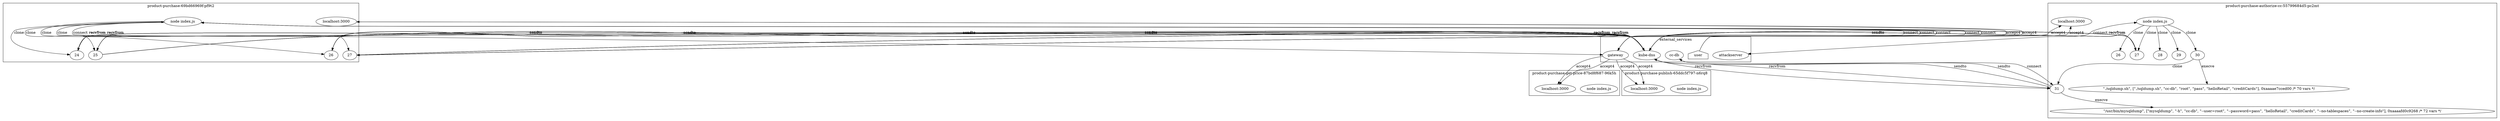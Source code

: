 digraph G {
	subgraph "cluster_ product-purchase-69bd66969f-pf9t2 " {
		label=" product-purchase-69bd66969f-pf9t2 "
		57653 [label="node index.js"]
		"product-purchase_localhost_3000" [label="localhost:3000"]
		"product-purchase_localhost_3000" [label="localhost:3000"]
		57653 -> 62649 [label=clone]
		57653 -> 62657 [label=clone]
		57653 -> 62651 [label=clone]
		57653 -> 62666 [label=clone]
		62649 [label=24]
		62657 [label=25]
		62651 [label=26]
		62666 [label=27]
	}
	subgraph "cluster_ product-purchase-get-price-87bd8f687-96k5h " {
		label=" product-purchase-get-price-87bd8f687-96k5h "
		58784 [label="node index.js"]
		"product-purchase-get-price_localhost_3000" [label="localhost:3000"]
		"product-purchase-get-price_localhost_3000" [label="localhost:3000"]
	}
	subgraph "cluster_ product-purchase-publish-65ddc5f797-n6rq8 " {
		label=" product-purchase-publish-65ddc5f797-n6rq8 "
		60045 [label="node index.js"]
		"product-purchase-publish_localhost_3000" [label="localhost:3000"]
		"product-purchase-publish_localhost_3000" [label="localhost:3000"]
	}
	subgraph "cluster_ product-purchase-authorize-cc-55799684d5-pc2mt " {
		label=" product-purchase-authorize-cc-55799684d5-pc2mt "
		61471 [label="node index.js"]
		"product-purchase-authorize-cc_localhost_3000" [label="localhost:3000"]
		"product-purchase-authorize-cc_localhost_3000" [label="localhost:3000"]
		61471 -> 62711 [label=clone]
		61471 -> 62709 [label=clone]
		61471 -> 62717 [label=clone]
		61471 -> 62726 [label=clone]
		61471 -> 62797 [label=clone]
		62711 [label=26]
		62709 [label=27]
		62717 [label=28]
		62726 [label=29]
		62797 [label=30]
		" product-purchase-authorize-cc-55799684d5-pc2mt _./sqldump.sh cc-db root pass helloRetail creditCards" [label="\"./sqldump.sh\", [\"./sqldump.sh\", \"cc-db\", \"root\", \"pass\", \"helloRetail\", \"creditCards\"], 0xaaaae7cced00 /* 70 vars */"]
		62797 -> " product-purchase-authorize-cc-55799684d5-pc2mt _./sqldump.sh cc-db root pass helloRetail creditCards" [label=execve]
		62797 -> 62804 [label=clone]
		62804 [label=31]
		" product-purchase-authorize-cc-55799684d5-pc2mt _mysqldump -h cc-db --user=root --password=pass helloRetail creditCards --no-tablespaces --no-create-info" [label="\"/usr/bin/mysqldump\", [\"mysqldump\", \"-h\", \"cc-db\", \"--user=root\", \"--password=pass\", \"helloRetail\", \"creditCards\", \"--no-tablespaces\", \"--no-create-info\"], 0xaaaafd0c9268 /* 72 vars */"]
		62804 -> " product-purchase-authorize-cc-55799684d5-pc2mt _mysqldump -h cc-db --user=root --password=pass helloRetail creditCards --no-tablespaces --no-create-info" [label=execve]
	}
	subgraph cluster_services {
		label=external_services
		user [shape=house]
		user -> "product-purchase_localhost_3000" [label=accept4]
		user -> "product-purchase_localhost_3000" [label=accept4]
		"10.107.89.58_8080" [label=gateway]
		57653 -> "10.107.89.58_8080" [label=connect dir=both]
		"10.107.89.58_8080" [label=gateway]
		57653 -> "10.107.89.58_8080" [label=connect dir=both]
		"10.107.89.58_8080" [label=gateway]
		57653 -> "10.107.89.58_8080" [label=connect dir=both]
		"10.107.89.58_8080" [label=gateway]
		57653 -> "10.107.89.58_8080" [label=connect dir=both]
		"10.107.89.58_8080" [label=gateway]
		57653 -> "10.107.89.58_8080" [label=connect dir=both]
		"10.107.89.58_8080" [label=gateway]
		57653 -> "10.107.89.58_8080" [label=connect dir=both]
		"10.96.0.10_53" [label="kube-dns"]
		62649 -> "10.96.0.10_53" [label=sendto]
		"10.96.0.10_53" [label="kube-dns"]
		62649 -> "10.96.0.10_53" [label=sendto]
		"10.96.0.10_53" [label="kube-dns"]
		"10.96.0.10_53" -> 62649 [label=recvfrom]
		"10.96.0.10_53" [label="kube-dns"]
		"10.96.0.10_53" -> 62649 [label=recvfrom]
		"10.96.0.10_53" [label="kube-dns"]
		62649 -> "10.96.0.10_53" [label=sendto]
		"10.96.0.10_53" [label="kube-dns"]
		62649 -> "10.96.0.10_53" [label=sendto]
		"10.96.0.10_53" [label="kube-dns"]
		"10.96.0.10_53" -> 62649 [label=recvfrom]
		"10.96.0.10_53" [label="kube-dns"]
		"10.96.0.10_53" -> 62649 [label=recvfrom]
		"10.96.0.10_53" [label="kube-dns"]
		62649 -> "10.96.0.10_53" [label=sendto]
		"10.96.0.10_53" [label="kube-dns"]
		62649 -> "10.96.0.10_53" [label=sendto]
		"10.96.0.10_53" [label="kube-dns"]
		"10.96.0.10_53" -> 62649 [label=recvfrom]
		"10.96.0.10_53" [label="kube-dns"]
		"10.96.0.10_53" -> 62649 [label=recvfrom]
		"10.96.0.10_53" [label="kube-dns"]
		62649 -> "10.96.0.10_53" [label=sendto]
		"10.96.0.10_53" [label="kube-dns"]
		62649 -> "10.96.0.10_53" [label=sendto]
		"10.96.0.10_53" [label="kube-dns"]
		"10.96.0.10_53" -> 62649 [label=recvfrom]
		"10.96.0.10_53" [label="kube-dns"]
		"10.96.0.10_53" -> 62649 [label=recvfrom]
		"10.96.0.10_53" [label="kube-dns"]
		62649 -> "10.96.0.10_53" [label=sendto]
		"10.96.0.10_53" [label="kube-dns"]
		62649 -> "10.96.0.10_53" [label=sendto]
		"10.96.0.10_53" [label="kube-dns"]
		"10.96.0.10_53" -> 62649 [label=recvfrom]
		"10.96.0.10_53" [label="kube-dns"]
		"10.96.0.10_53" -> 62649 [label=recvfrom]
		"10.96.0.10_53" [label="kube-dns"]
		62649 -> "10.96.0.10_53" [label=sendto]
		"10.96.0.10_53" [label="kube-dns"]
		62649 -> "10.96.0.10_53" [label=sendto]
		"10.96.0.10_53" [label="kube-dns"]
		"10.96.0.10_53" -> 62649 [label=recvfrom]
		"10.96.0.10_53" [label="kube-dns"]
		"10.96.0.10_53" -> 62649 [label=recvfrom]
		"10.96.0.10_53" [label="kube-dns"]
		62649 -> "10.96.0.10_53" [label=sendto]
		"10.96.0.10_53" [label="kube-dns"]
		62649 -> "10.96.0.10_53" [label=sendto]
		"10.96.0.10_53" [label="kube-dns"]
		"10.96.0.10_53" -> 62649 [label=recvfrom]
		"10.96.0.10_53" [label="kube-dns"]
		"10.96.0.10_53" -> 62649 [label=recvfrom]
		"10.96.0.10_53" [label="kube-dns"]
		62649 -> "10.96.0.10_53" [label=sendto]
		"10.96.0.10_53" [label="kube-dns"]
		62649 -> "10.96.0.10_53" [label=sendto]
		"10.96.0.10_53" [label="kube-dns"]
		"10.96.0.10_53" -> 62649 [label=recvfrom]
		"10.96.0.10_53" [label="kube-dns"]
		"10.96.0.10_53" -> 62649 [label=recvfrom]
		"10.96.0.10_53" [label="kube-dns"]
		62657 -> "10.96.0.10_53" [label=sendto]
		"10.96.0.10_53" [label="kube-dns"]
		62657 -> "10.96.0.10_53" [label=sendto]
		"10.96.0.10_53" [label="kube-dns"]
		"10.96.0.10_53" -> 62657 [label=recvfrom]
		"10.96.0.10_53" [label="kube-dns"]
		"10.96.0.10_53" -> 62657 [label=recvfrom]
		"10.96.0.10_53" [label="kube-dns"]
		62657 -> "10.96.0.10_53" [label=sendto]
		"10.96.0.10_53" [label="kube-dns"]
		62657 -> "10.96.0.10_53" [label=sendto]
		"10.96.0.10_53" [label="kube-dns"]
		"10.96.0.10_53" -> 62657 [label=recvfrom]
		"10.96.0.10_53" [label="kube-dns"]
		"10.96.0.10_53" -> 62657 [label=recvfrom]
		"10.96.0.10_53" [label="kube-dns"]
		62657 -> "10.96.0.10_53" [label=sendto]
		"10.96.0.10_53" [label="kube-dns"]
		62657 -> "10.96.0.10_53" [label=sendto]
		"10.96.0.10_53" [label="kube-dns"]
		"10.96.0.10_53" -> 62657 [label=recvfrom]
		"10.96.0.10_53" [label="kube-dns"]
		"10.96.0.10_53" -> 62657 [label=recvfrom]
		"10.96.0.10_53" [label="kube-dns"]
		62657 -> "10.96.0.10_53" [label=sendto]
		"10.96.0.10_53" [label="kube-dns"]
		62657 -> "10.96.0.10_53" [label=sendto]
		"10.96.0.10_53" [label="kube-dns"]
		"10.96.0.10_53" -> 62657 [label=recvfrom]
		"10.96.0.10_53" [label="kube-dns"]
		"10.96.0.10_53" -> 62657 [label=recvfrom]
		"10.96.0.10_53" [label="kube-dns"]
		62651 -> "10.96.0.10_53" [label=sendto]
		"10.96.0.10_53" [label="kube-dns"]
		62651 -> "10.96.0.10_53" [label=sendto]
		"10.96.0.10_53" [label="kube-dns"]
		"10.96.0.10_53" -> 62651 [label=recvfrom]
		"10.96.0.10_53" [label="kube-dns"]
		"10.96.0.10_53" -> 62651 [label=recvfrom]
		"10.96.0.10_53" [label="kube-dns"]
		62651 -> "10.96.0.10_53" [label=sendto]
		"10.96.0.10_53" [label="kube-dns"]
		62651 -> "10.96.0.10_53" [label=sendto]
		"10.96.0.10_53" [label="kube-dns"]
		"10.96.0.10_53" -> 62651 [label=recvfrom]
		"10.96.0.10_53" [label="kube-dns"]
		"10.96.0.10_53" -> 62651 [label=recvfrom]
		"10.96.0.10_53" [label="kube-dns"]
		62651 -> "10.96.0.10_53" [label=sendto]
		"10.96.0.10_53" [label="kube-dns"]
		62651 -> "10.96.0.10_53" [label=sendto]
		"10.96.0.10_53" [label="kube-dns"]
		"10.96.0.10_53" -> 62651 [label=recvfrom]
		"10.96.0.10_53" [label="kube-dns"]
		"10.96.0.10_53" -> 62651 [label=recvfrom]
		"10.96.0.10_53" [label="kube-dns"]
		62651 -> "10.96.0.10_53" [label=sendto]
		"10.96.0.10_53" [label="kube-dns"]
		62651 -> "10.96.0.10_53" [label=sendto]
		"10.96.0.10_53" [label="kube-dns"]
		"10.96.0.10_53" -> 62651 [label=recvfrom]
		"10.96.0.10_53" [label="kube-dns"]
		"10.96.0.10_53" -> 62651 [label=recvfrom]
		"10.96.0.10_53" [label="kube-dns"]
		62651 -> "10.96.0.10_53" [label=sendto]
		"10.96.0.10_53" [label="kube-dns"]
		62651 -> "10.96.0.10_53" [label=sendto]
		"10.96.0.10_53" [label="kube-dns"]
		"10.96.0.10_53" -> 62651 [label=recvfrom]
		"10.96.0.10_53" [label="kube-dns"]
		"10.96.0.10_53" -> 62651 [label=recvfrom]
		"10.96.0.10_53" [label="kube-dns"]
		62651 -> "10.96.0.10_53" [label=sendto]
		"10.96.0.10_53" [label="kube-dns"]
		62651 -> "10.96.0.10_53" [label=sendto]
		"10.96.0.10_53" [label="kube-dns"]
		"10.96.0.10_53" -> 62651 [label=recvfrom]
		"10.96.0.10_53" [label="kube-dns"]
		"10.96.0.10_53" -> 62651 [label=recvfrom]
		"10.96.0.10_53" [label="kube-dns"]
		62651 -> "10.96.0.10_53" [label=sendto]
		"10.96.0.10_53" [label="kube-dns"]
		62651 -> "10.96.0.10_53" [label=sendto]
		"10.96.0.10_53" [label="kube-dns"]
		"10.96.0.10_53" -> 62651 [label=recvfrom]
		"10.96.0.10_53" [label="kube-dns"]
		"10.96.0.10_53" -> 62651 [label=recvfrom]
		"10.96.0.10_53" [label="kube-dns"]
		62651 -> "10.96.0.10_53" [label=sendto]
		"10.96.0.10_53" [label="kube-dns"]
		62651 -> "10.96.0.10_53" [label=sendto]
		"10.96.0.10_53" [label="kube-dns"]
		"10.96.0.10_53" -> 62651 [label=recvfrom]
		"10.96.0.10_53" [label="kube-dns"]
		"10.96.0.10_53" -> 62651 [label=recvfrom]
		"10.96.0.10_53" [label="kube-dns"]
		62666 -> "10.96.0.10_53" [label=sendto]
		"10.96.0.10_53" [label="kube-dns"]
		62666 -> "10.96.0.10_53" [label=sendto]
		"10.96.0.10_53" [label="kube-dns"]
		"10.96.0.10_53" -> 62666 [label=recvfrom]
		"10.96.0.10_53" [label="kube-dns"]
		"10.96.0.10_53" -> 62666 [label=recvfrom]
		"10.96.0.10_53" [label="kube-dns"]
		62666 -> "10.96.0.10_53" [label=sendto]
		"10.96.0.10_53" [label="kube-dns"]
		62666 -> "10.96.0.10_53" [label=sendto]
		"10.96.0.10_53" [label="kube-dns"]
		"10.96.0.10_53" -> 62666 [label=recvfrom]
		"10.96.0.10_53" [label="kube-dns"]
		"10.96.0.10_53" -> 62666 [label=recvfrom]
		"10.96.0.10_53" [label="kube-dns"]
		62666 -> "10.96.0.10_53" [label=sendto]
		"10.96.0.10_53" [label="kube-dns"]
		62666 -> "10.96.0.10_53" [label=sendto]
		"10.96.0.10_53" [label="kube-dns"]
		"10.96.0.10_53" -> 62666 [label=recvfrom]
		"10.96.0.10_53" [label="kube-dns"]
		"10.96.0.10_53" -> 62666 [label=recvfrom]
		"10.96.0.10_53" [label="kube-dns"]
		62666 -> "10.96.0.10_53" [label=sendto]
		"10.96.0.10_53" [label="kube-dns"]
		62666 -> "10.96.0.10_53" [label=sendto]
		"10.96.0.10_53" [label="kube-dns"]
		"10.96.0.10_53" -> 62666 [label=recvfrom]
		"10.96.0.10_53" [label="kube-dns"]
		"10.96.0.10_53" -> 62666 [label=recvfrom]
		"10.107.89.58_8080" -> "product-purchase-get-price_localhost_3000" [label=accept4]
		"10.107.89.58_8080" -> "product-purchase-get-price_localhost_3000" [label=accept4]
		"10.107.89.58_8080" -> "product-purchase-publish_localhost_3000" [label=accept4]
		"10.107.89.58_8080" -> "product-purchase-publish_localhost_3000" [label=accept4]
		"10.107.89.58_8080" -> "product-purchase-authorize-cc_localhost_3000" [label=accept4]
		"10.107.89.58_8080" -> "product-purchase-authorize-cc_localhost_3000" [label=accept4]
		"10.98.180.213_8889" [label=attackserver]
		61471 -> "10.98.180.213_8889" [label=connect dir=both]
		"10.96.0.10_53" [label="kube-dns"]
		62709 -> "10.96.0.10_53" [label=sendto]
		"10.96.0.10_53" [label="kube-dns"]
		62709 -> "10.96.0.10_53" [label=sendto]
		"10.96.0.10_53" [label="kube-dns"]
		"10.96.0.10_53" -> 62709 [label=recvfrom]
		"10.96.0.10_53" [label="kube-dns"]
		"10.96.0.10_53" -> 62709 [label=recvfrom]
		"10.96.0.10_53" [label="kube-dns"]
		62709 -> "10.96.0.10_53" [label=sendto]
		"10.96.0.10_53" [label="kube-dns"]
		62709 -> "10.96.0.10_53" [label=sendto]
		"10.96.0.10_53" [label="kube-dns"]
		"10.96.0.10_53" -> 62709 [label=recvfrom]
		"10.96.0.10_53" [label="kube-dns"]
		"10.96.0.10_53" -> 62709 [label=recvfrom]
		"10.96.0.10_53" [label="kube-dns"]
		62709 -> "10.96.0.10_53" [label=sendto]
		"10.96.0.10_53" [label="kube-dns"]
		62709 -> "10.96.0.10_53" [label=sendto]
		"10.96.0.10_53" [label="kube-dns"]
		"10.96.0.10_53" -> 62709 [label=recvfrom]
		"10.96.0.10_53" [label="kube-dns"]
		"10.96.0.10_53" -> 62709 [label=recvfrom]
		"10.96.0.10_53" [label="kube-dns"]
		62709 -> "10.96.0.10_53" [label=sendto]
		"10.96.0.10_53" [label="kube-dns"]
		62709 -> "10.96.0.10_53" [label=sendto]
		"10.96.0.10_53" [label="kube-dns"]
		"10.96.0.10_53" -> 62709 [label=recvfrom]
		"10.96.0.10_53" [label="kube-dns"]
		"10.96.0.10_53" -> 62709 [label=recvfrom]
		"10.96.0.10_53" [label="kube-dns"]
		62804 -> "10.96.0.10_53" [label=sendto]
		"10.96.0.10_53" [label="kube-dns"]
		62804 -> "10.96.0.10_53" [label=sendto]
		"10.96.0.10_53" [label="kube-dns"]
		"10.96.0.10_53" -> 62804 [label=recvfrom]
		"10.96.0.10_53" [label="kube-dns"]
		"10.96.0.10_53" -> 62804 [label=recvfrom]
		"10.104.2.210_3306" [label="cc-db"]
		62804 -> "10.104.2.210_3306" [label=connect dir=both]
	}
}
